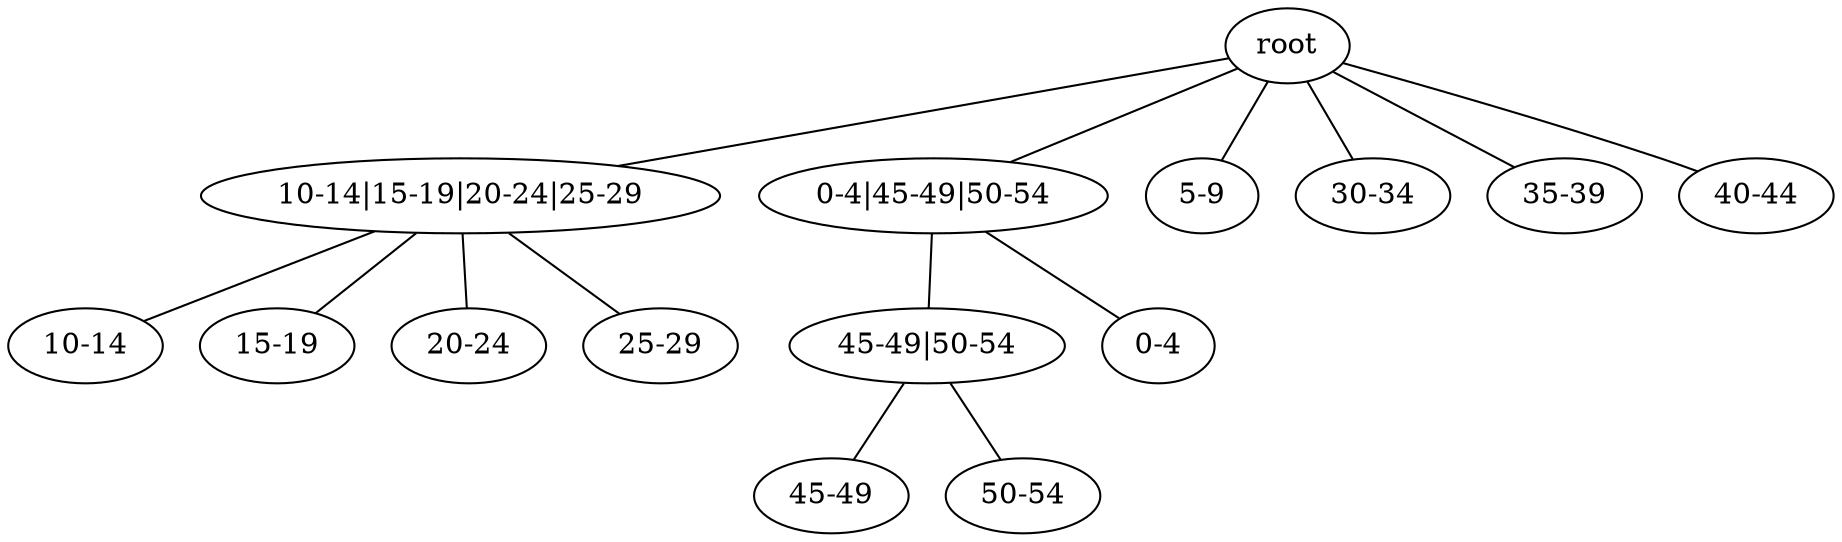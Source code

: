 graph 3 { "root" -- "10-14|15-19|20-24|25-29"; "10-14|15-19|20-24|25-29" -- "10-14"; "10-14|15-19|20-24|25-29" -- "15-19"; "10-14|15-19|20-24|25-29" -- "20-24"; "10-14|15-19|20-24|25-29" -- "25-29"; "root" -- "0-4|45-49|50-54"; "0-4|45-49|50-54" -- "45-49|50-54"; "0-4|45-49|50-54" -- "0-4"; "45-49|50-54" -- "45-49"; "45-49|50-54" -- "50-54"; "root" -- "5-9"; "root" -- "30-34"; "root" -- "35-39"; "root" -- "40-44"; }